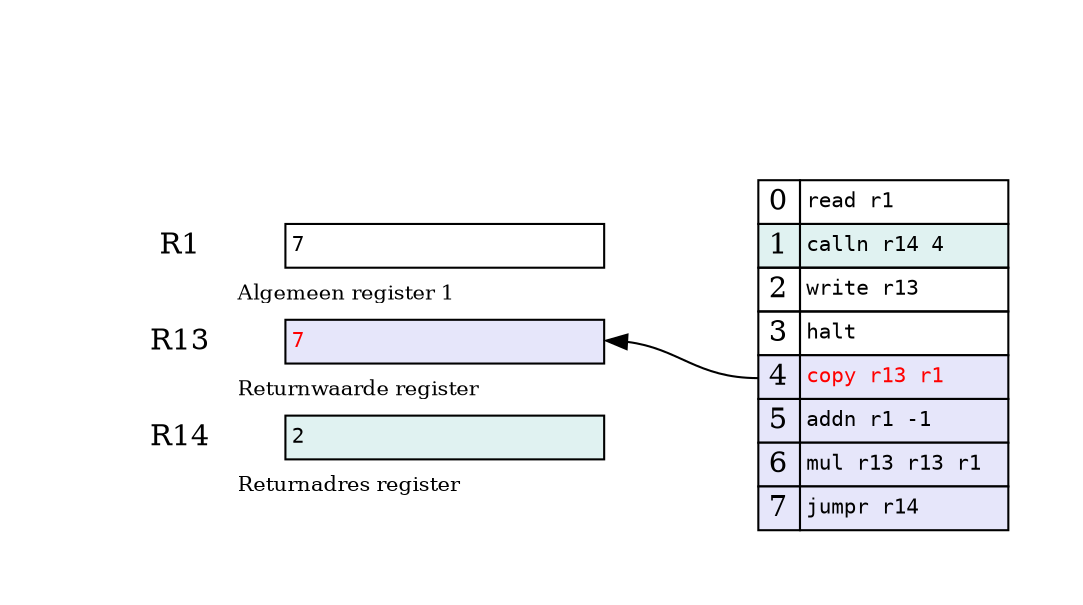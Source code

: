 digraph {
    graph [pad="0.5", nodesep="0.5", ranksep="1"];
    node [shape=plain]
    rankdir=LR;

    // labelloc=t
    // label="Von Neumann architectuur"

    CPU, RAM [shape=box, color=none, style=invis, height=0, margin=0, width=0]
    CPU -> RAM [dir="both", style=invis]
    { rank=same; CPU-> CPU_t [style=invis] }
    { rank=same; RAM-> RAM_t [style=invis] }

    CPU_t [label=<
    <table border="0" cellborder="1" cellspacing="2">
        <tr>
            <td color="none">R1</td>
            <td port="r0" align="left" width="90%"><font point-size="10" face="monospace" color="black">7</font></td>
        </tr>
        <tr>
            <td color="none" align="left" colspan="2">
                <font point-size="10">Algemeen register 1</font>
            </td>
        </tr>
        <tr>
            <td color="none">R13</td>
            <td align="left" port="r13" bgcolor="lavender"><font point-size="10" face="monospace" color="red">7</font></td>
        </tr>
        <tr>
            <td color="none" align="left" colspan="2">
                <font point-size="10">Returnwaarde register</font>
            </td>
        </tr>
        <tr>
            <td color="none">R14</td>
            <td align="left" port="r14" bgcolor="#e0f2f1"><font point-size="10" face="monospace" color="black">2</font></td>
        </tr>
        <tr>
            <td color="none" align="left" colspan="2">
                <font point-size="10">Returnadres register</font>
            </td>
        </tr>
    </table>>]

    RAM_t [label=<
    <table align="right" border="0" cellborder="1" cellspacing="0">
        <tr>
            <td port="m0" width="20%">0</td>
            <td align="left" width="100%"><font point-size="10" face="monospace" color="black">read r1</font></td>
        </tr>
        <tr>
            <td port="m1" bgcolor="#e0f2f1">1</td>
            <td align="left" bgcolor="#e0f2f1"><font point-size="10" face="monospace" color="black">calln r14 4</font></td>
        </tr>
        <tr>
            <td port="m2">2</td>
            <td align="left"><font point-size="10" face="monospace" color="black">write r13</font></td>
        </tr>
        <tr>
            <td port="m3">3</td>
            <td align="left"><font point-size="10" face="monospace" color="black">halt</font></td>
        </tr>
        <tr>
            <td port="m4" bgcolor="lavender">4</td>
            <td align="left" bgcolor="lavender"><font point-size="10" face="monospace" color="red">copy r13 r1</font></td>
        </tr>
        <tr>
            <td port="m5" bgcolor="lavender">5</td>
            <td align="left" bgcolor="lavender"><font point-size="10" face="monospace" color="black">addn r1 -1</font></td>
        </tr>
        <tr>
            <td port="m6" bgcolor="lavender">6</td>
            <td align="left" bgcolor="lavender"><font point-size="10" face="monospace" color="black">mul r13 r13 r1</font></td>
        </tr>
        <tr>
            <td port="m7" bgcolor="lavender">7</td>
            <td align="left" bgcolor="lavender"><font point-size="10" face="monospace" color="black">jumpr r14</font></td>
        </tr>
    </table>>]

    RAM_t:m4 -> CPU_t:r13
}